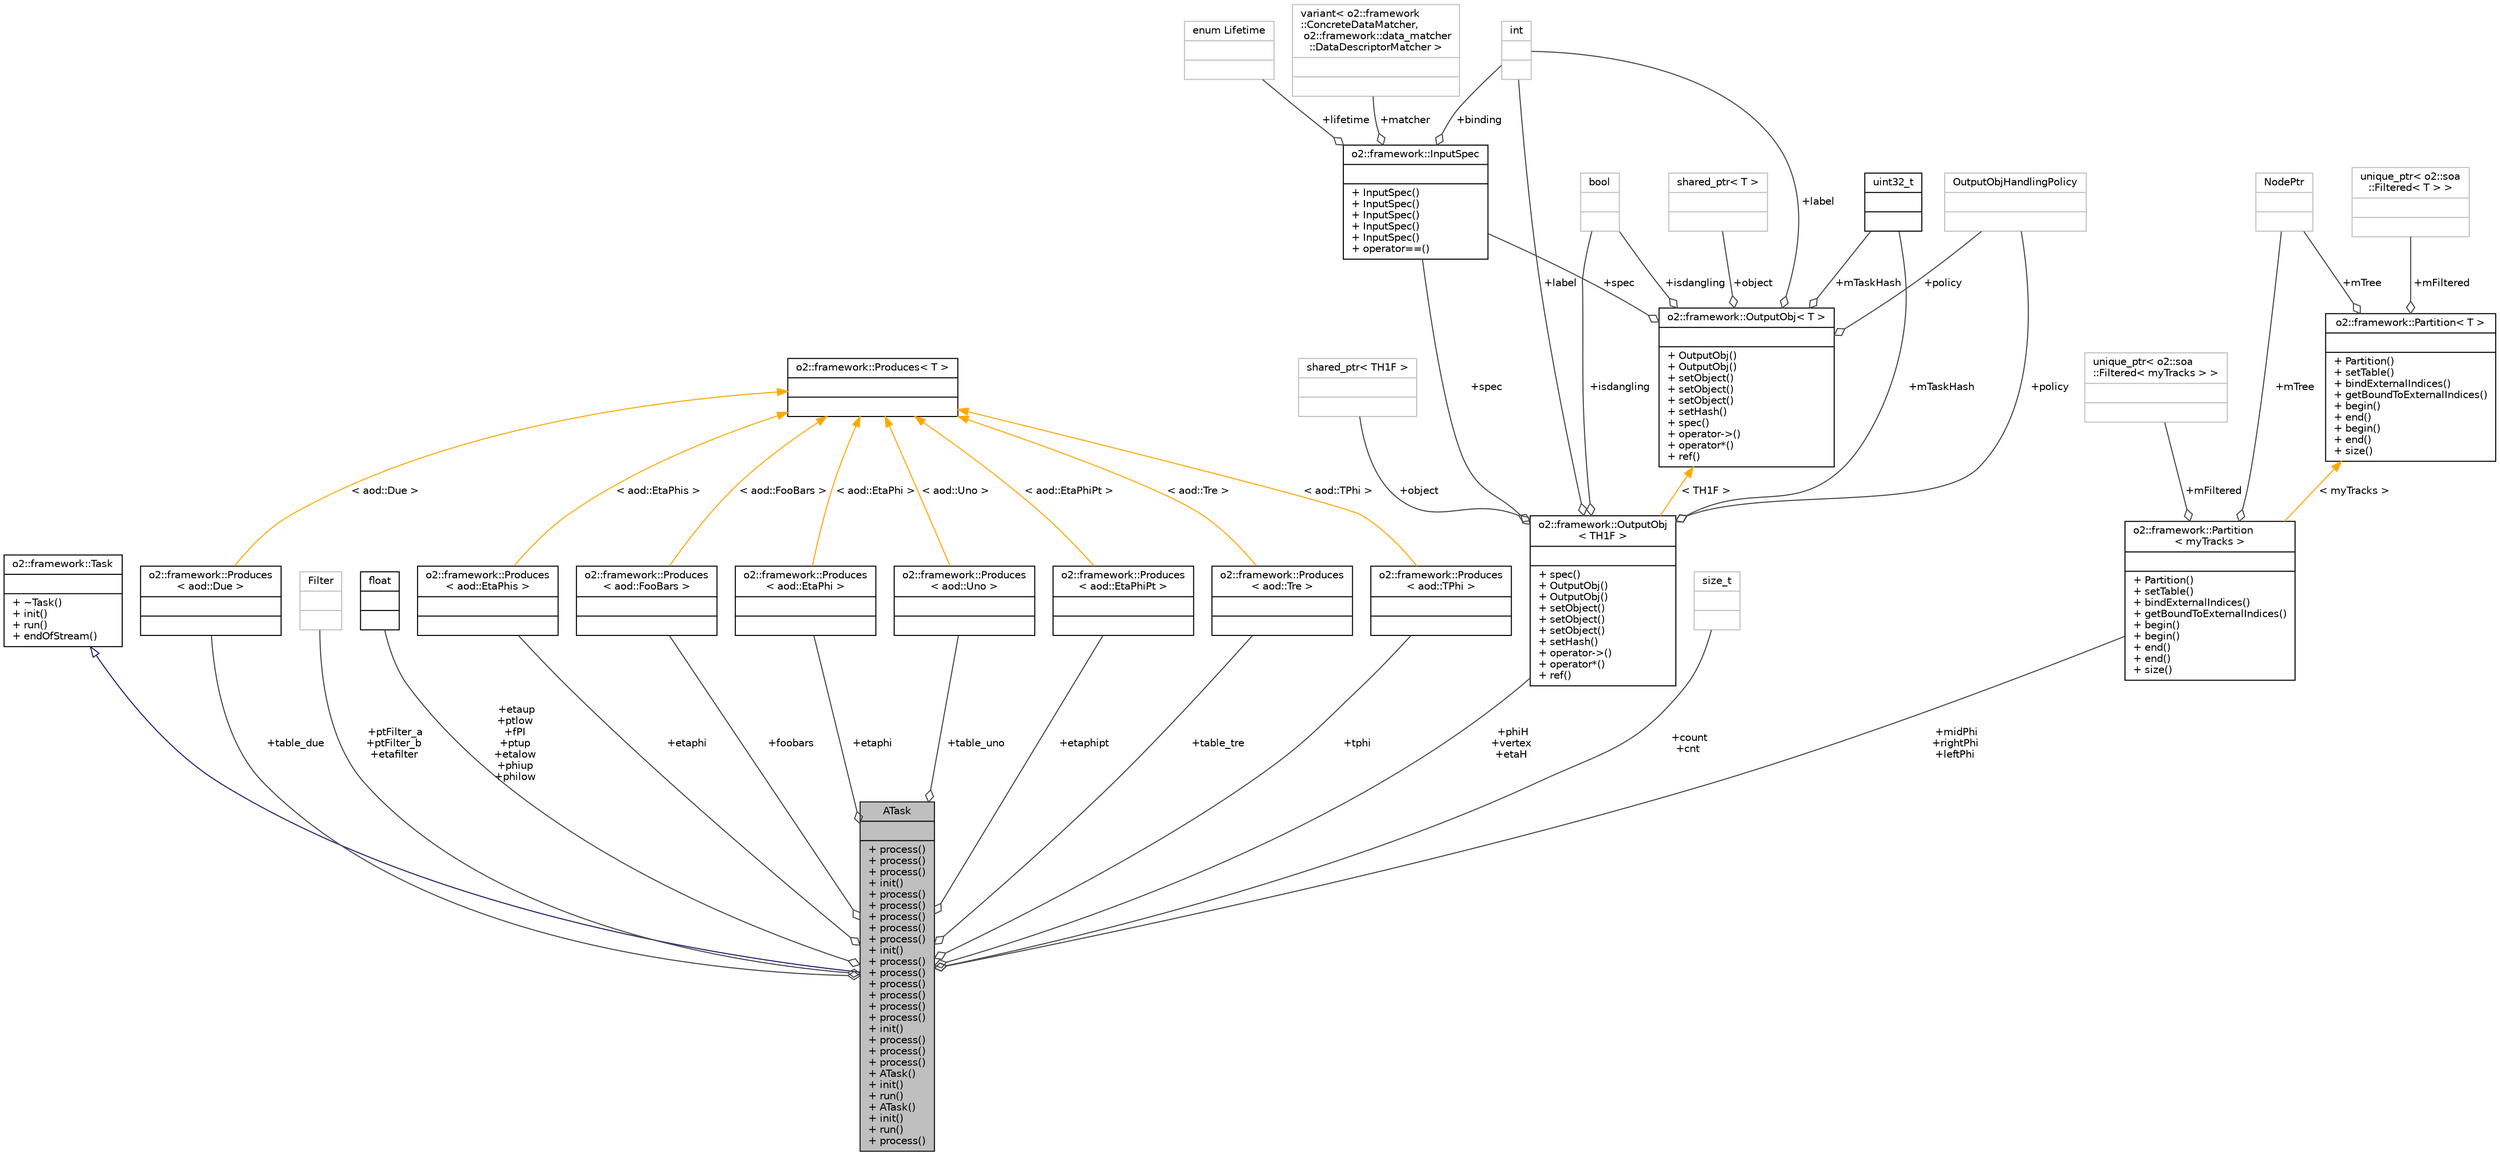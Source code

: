 digraph "ATask"
{
 // INTERACTIVE_SVG=YES
  bgcolor="transparent";
  edge [fontname="Helvetica",fontsize="10",labelfontname="Helvetica",labelfontsize="10"];
  node [fontname="Helvetica",fontsize="10",shape=record];
  Node2 [label="{ATask\n||+ process()\l+ process()\l+ process()\l+ init()\l+ process()\l+ process()\l+ process()\l+ process()\l+ process()\l+ init()\l+ process()\l+ process()\l+ process()\l+ process()\l+ process()\l+ process()\l+ init()\l+ process()\l+ process()\l+ process()\l+ ATask()\l+ init()\l+ run()\l+ ATask()\l+ init()\l+ run()\l+ process()\l}",height=0.2,width=0.4,color="black", fillcolor="grey75", style="filled", fontcolor="black"];
  Node3 -> Node2 [dir="back",color="midnightblue",fontsize="10",style="solid",arrowtail="onormal",fontname="Helvetica"];
  Node3 [label="{o2::framework::Task\n||+ ~Task()\l+ init()\l+ run()\l+ endOfStream()\l}",height=0.2,width=0.4,color="black",URL="$de/dac/classo2_1_1framework_1_1Task.html"];
  Node4 -> Node2 [color="grey25",fontsize="10",style="solid",label=" +table_uno" ,arrowhead="odiamond",fontname="Helvetica"];
  Node4 [label="{o2::framework::Produces\l\< aod::Uno \>\n||}",height=0.2,width=0.4,color="black",URL="$d6/d86/structo2_1_1framework_1_1Produces.html"];
  Node5 -> Node4 [dir="back",color="orange",fontsize="10",style="solid",label=" \< aod::Uno \>" ,fontname="Helvetica"];
  Node5 [label="{o2::framework::Produces\< T \>\n||}",height=0.2,width=0.4,color="black",URL="$d6/d86/structo2_1_1framework_1_1Produces.html"];
  Node6 -> Node2 [color="grey25",fontsize="10",style="solid",label=" +ptFilter_a\n+ptFilter_b\n+etafilter" ,arrowhead="odiamond",fontname="Helvetica"];
  Node6 [label="{Filter\n||}",height=0.2,width=0.4,color="grey75"];
  Node7 -> Node2 [color="grey25",fontsize="10",style="solid",label=" +etaup\n+ptlow\n+fPI\n+ptup\n+etalow\n+phiup\n+philow" ,arrowhead="odiamond",fontname="Helvetica"];
  Node7 [label="{float\n||}",height=0.2,width=0.4,color="black",URL="$d4/dc3/classfloat.html"];
  Node8 -> Node2 [color="grey25",fontsize="10",style="solid",label=" +etaphipt" ,arrowhead="odiamond",fontname="Helvetica"];
  Node8 [label="{o2::framework::Produces\l\< aod::EtaPhiPt \>\n||}",height=0.2,width=0.4,color="black",URL="$d6/d86/structo2_1_1framework_1_1Produces.html"];
  Node5 -> Node8 [dir="back",color="orange",fontsize="10",style="solid",label=" \< aod::EtaPhiPt \>" ,fontname="Helvetica"];
  Node9 -> Node2 [color="grey25",fontsize="10",style="solid",label=" +tphi" ,arrowhead="odiamond",fontname="Helvetica"];
  Node9 [label="{o2::framework::Produces\l\< aod::TPhi \>\n||}",height=0.2,width=0.4,color="black",URL="$d6/d86/structo2_1_1framework_1_1Produces.html"];
  Node5 -> Node9 [dir="back",color="orange",fontsize="10",style="solid",label=" \< aod::TPhi \>" ,fontname="Helvetica"];
  Node10 -> Node2 [color="grey25",fontsize="10",style="solid",label=" +table_due" ,arrowhead="odiamond",fontname="Helvetica"];
  Node10 [label="{o2::framework::Produces\l\< aod::Due \>\n||}",height=0.2,width=0.4,color="black",URL="$d6/d86/structo2_1_1framework_1_1Produces.html"];
  Node5 -> Node10 [dir="back",color="orange",fontsize="10",style="solid",label=" \< aod::Due \>" ,fontname="Helvetica"];
  Node11 -> Node2 [color="grey25",fontsize="10",style="solid",label=" +etaphi" ,arrowhead="odiamond",fontname="Helvetica"];
  Node11 [label="{o2::framework::Produces\l\< aod::EtaPhis \>\n||}",height=0.2,width=0.4,color="black",URL="$d6/d86/structo2_1_1framework_1_1Produces.html"];
  Node5 -> Node11 [dir="back",color="orange",fontsize="10",style="solid",label=" \< aod::EtaPhis \>" ,fontname="Helvetica"];
  Node12 -> Node2 [color="grey25",fontsize="10",style="solid",label=" +phiH\n+vertex\n+etaH" ,arrowhead="odiamond",fontname="Helvetica"];
  Node12 [label="{o2::framework::OutputObj\l\< TH1F \>\n||+ spec()\l+ OutputObj()\l+ OutputObj()\l+ setObject()\l+ setObject()\l+ setObject()\l+ setHash()\l+ operator-\>()\l+ operator*()\l+ ref()\l}",height=0.2,width=0.4,color="black",URL="$d4/d79/structo2_1_1framework_1_1OutputObj.html"];
  Node13 -> Node12 [color="grey25",fontsize="10",style="solid",label=" +policy" ,arrowhead="odiamond",fontname="Helvetica"];
  Node13 [label="{OutputObjHandlingPolicy\n||}",height=0.2,width=0.4,color="grey75"];
  Node14 -> Node12 [color="grey25",fontsize="10",style="solid",label=" +mTaskHash" ,arrowhead="odiamond",fontname="Helvetica"];
  Node14 [label="{uint32_t\n||}",height=0.2,width=0.4,color="black",URL="$d3/d87/classuint32__t.html"];
  Node15 -> Node12 [color="grey25",fontsize="10",style="solid",label=" +label" ,arrowhead="odiamond",fontname="Helvetica"];
  Node15 [label="{int\n||}",height=0.2,width=0.4,color="grey75"];
  Node16 -> Node12 [color="grey25",fontsize="10",style="solid",label=" +isdangling" ,arrowhead="odiamond",fontname="Helvetica"];
  Node16 [label="{bool\n||}",height=0.2,width=0.4,color="grey75"];
  Node17 -> Node12 [color="grey25",fontsize="10",style="solid",label=" +spec" ,arrowhead="odiamond",fontname="Helvetica"];
  Node17 [label="{o2::framework::InputSpec\n||+ InputSpec()\l+ InputSpec()\l+ InputSpec()\l+ InputSpec()\l+ InputSpec()\l+ operator==()\l}",height=0.2,width=0.4,color="black",URL="$da/d96/structo2_1_1framework_1_1InputSpec.html"];
  Node18 -> Node17 [color="grey25",fontsize="10",style="solid",label=" +lifetime" ,arrowhead="odiamond",fontname="Helvetica"];
  Node18 [label="{enum Lifetime\n||}",height=0.2,width=0.4,color="grey75"];
  Node19 -> Node17 [color="grey25",fontsize="10",style="solid",label=" +matcher" ,arrowhead="odiamond",fontname="Helvetica"];
  Node19 [label="{variant\< o2::framework\l::ConcreteDataMatcher,\l o2::framework::data_matcher\l::DataDescriptorMatcher \>\n||}",height=0.2,width=0.4,color="grey75"];
  Node15 -> Node17 [color="grey25",fontsize="10",style="solid",label=" +binding" ,arrowhead="odiamond",fontname="Helvetica"];
  Node20 -> Node12 [color="grey25",fontsize="10",style="solid",label=" +object" ,arrowhead="odiamond",fontname="Helvetica"];
  Node20 [label="{shared_ptr\< TH1F \>\n||}",height=0.2,width=0.4,color="grey75"];
  Node21 -> Node12 [dir="back",color="orange",fontsize="10",style="solid",label=" \< TH1F \>" ,fontname="Helvetica"];
  Node21 [label="{o2::framework::OutputObj\< T \>\n||+ OutputObj()\l+ OutputObj()\l+ setObject()\l+ setObject()\l+ setObject()\l+ setHash()\l+ spec()\l+ operator-\>()\l+ operator*()\l+ ref()\l}",height=0.2,width=0.4,color="black",URL="$d4/d79/structo2_1_1framework_1_1OutputObj.html"];
  Node14 -> Node21 [color="grey25",fontsize="10",style="solid",label=" +mTaskHash" ,arrowhead="odiamond",fontname="Helvetica"];
  Node13 -> Node21 [color="grey25",fontsize="10",style="solid",label=" +policy" ,arrowhead="odiamond",fontname="Helvetica"];
  Node15 -> Node21 [color="grey25",fontsize="10",style="solid",label=" +label" ,arrowhead="odiamond",fontname="Helvetica"];
  Node22 -> Node21 [color="grey25",fontsize="10",style="solid",label=" +object" ,arrowhead="odiamond",fontname="Helvetica"];
  Node22 [label="{shared_ptr\< T \>\n||}",height=0.2,width=0.4,color="grey75"];
  Node16 -> Node21 [color="grey25",fontsize="10",style="solid",label=" +isdangling" ,arrowhead="odiamond",fontname="Helvetica"];
  Node17 -> Node21 [color="grey25",fontsize="10",style="solid",label=" +spec" ,arrowhead="odiamond",fontname="Helvetica"];
  Node23 -> Node2 [color="grey25",fontsize="10",style="solid",label=" +table_tre" ,arrowhead="odiamond",fontname="Helvetica"];
  Node23 [label="{o2::framework::Produces\l\< aod::Tre \>\n||}",height=0.2,width=0.4,color="black",URL="$d6/d86/structo2_1_1framework_1_1Produces.html"];
  Node5 -> Node23 [dir="back",color="orange",fontsize="10",style="solid",label=" \< aod::Tre \>" ,fontname="Helvetica"];
  Node24 -> Node2 [color="grey25",fontsize="10",style="solid",label=" +midPhi\n+rightPhi\n+leftPhi" ,arrowhead="odiamond",fontname="Helvetica"];
  Node24 [label="{o2::framework::Partition\l\< myTracks \>\n||+ Partition()\l+ setTable()\l+ bindExternalIndices()\l+ getBoundToExternalIndices()\l+ begin()\l+ begin()\l+ end()\l+ end()\l+ size()\l}",height=0.2,width=0.4,color="black",URL="$d1/dbf/structo2_1_1framework_1_1Partition.html"];
  Node25 -> Node24 [color="grey25",fontsize="10",style="solid",label=" +mFiltered" ,arrowhead="odiamond",fontname="Helvetica"];
  Node25 [label="{unique_ptr\< o2::soa\l::Filtered\< myTracks \> \>\n||}",height=0.2,width=0.4,color="grey75"];
  Node26 -> Node24 [color="grey25",fontsize="10",style="solid",label=" +mTree" ,arrowhead="odiamond",fontname="Helvetica"];
  Node26 [label="{NodePtr\n||}",height=0.2,width=0.4,color="grey75"];
  Node27 -> Node24 [dir="back",color="orange",fontsize="10",style="solid",label=" \< myTracks \>" ,fontname="Helvetica"];
  Node27 [label="{o2::framework::Partition\< T \>\n||+ Partition()\l+ setTable()\l+ bindExternalIndices()\l+ getBoundToExternalIndices()\l+ begin()\l+ end()\l+ begin()\l+ end()\l+ size()\l}",height=0.2,width=0.4,color="black",URL="$d1/dbf/structo2_1_1framework_1_1Partition.html"];
  Node28 -> Node27 [color="grey25",fontsize="10",style="solid",label=" +mFiltered" ,arrowhead="odiamond",fontname="Helvetica"];
  Node28 [label="{unique_ptr\< o2::soa\l::Filtered\< T \> \>\n||}",height=0.2,width=0.4,color="grey75"];
  Node26 -> Node27 [color="grey25",fontsize="10",style="solid",label=" +mTree" ,arrowhead="odiamond",fontname="Helvetica"];
  Node29 -> Node2 [color="grey25",fontsize="10",style="solid",label=" +foobars" ,arrowhead="odiamond",fontname="Helvetica"];
  Node29 [label="{o2::framework::Produces\l\< aod::FooBars \>\n||}",height=0.2,width=0.4,color="black",URL="$d6/d86/structo2_1_1framework_1_1Produces.html"];
  Node5 -> Node29 [dir="back",color="orange",fontsize="10",style="solid",label=" \< aod::FooBars \>" ,fontname="Helvetica"];
  Node30 -> Node2 [color="grey25",fontsize="10",style="solid",label=" +count\n+cnt" ,arrowhead="odiamond",fontname="Helvetica"];
  Node30 [label="{size_t\n||}",height=0.2,width=0.4,color="grey75"];
  Node31 -> Node2 [color="grey25",fontsize="10",style="solid",label=" +etaphi" ,arrowhead="odiamond",fontname="Helvetica"];
  Node31 [label="{o2::framework::Produces\l\< aod::EtaPhi \>\n||}",height=0.2,width=0.4,color="black",URL="$d6/d86/structo2_1_1framework_1_1Produces.html"];
  Node5 -> Node31 [dir="back",color="orange",fontsize="10",style="solid",label=" \< aod::EtaPhi \>" ,fontname="Helvetica"];
}
